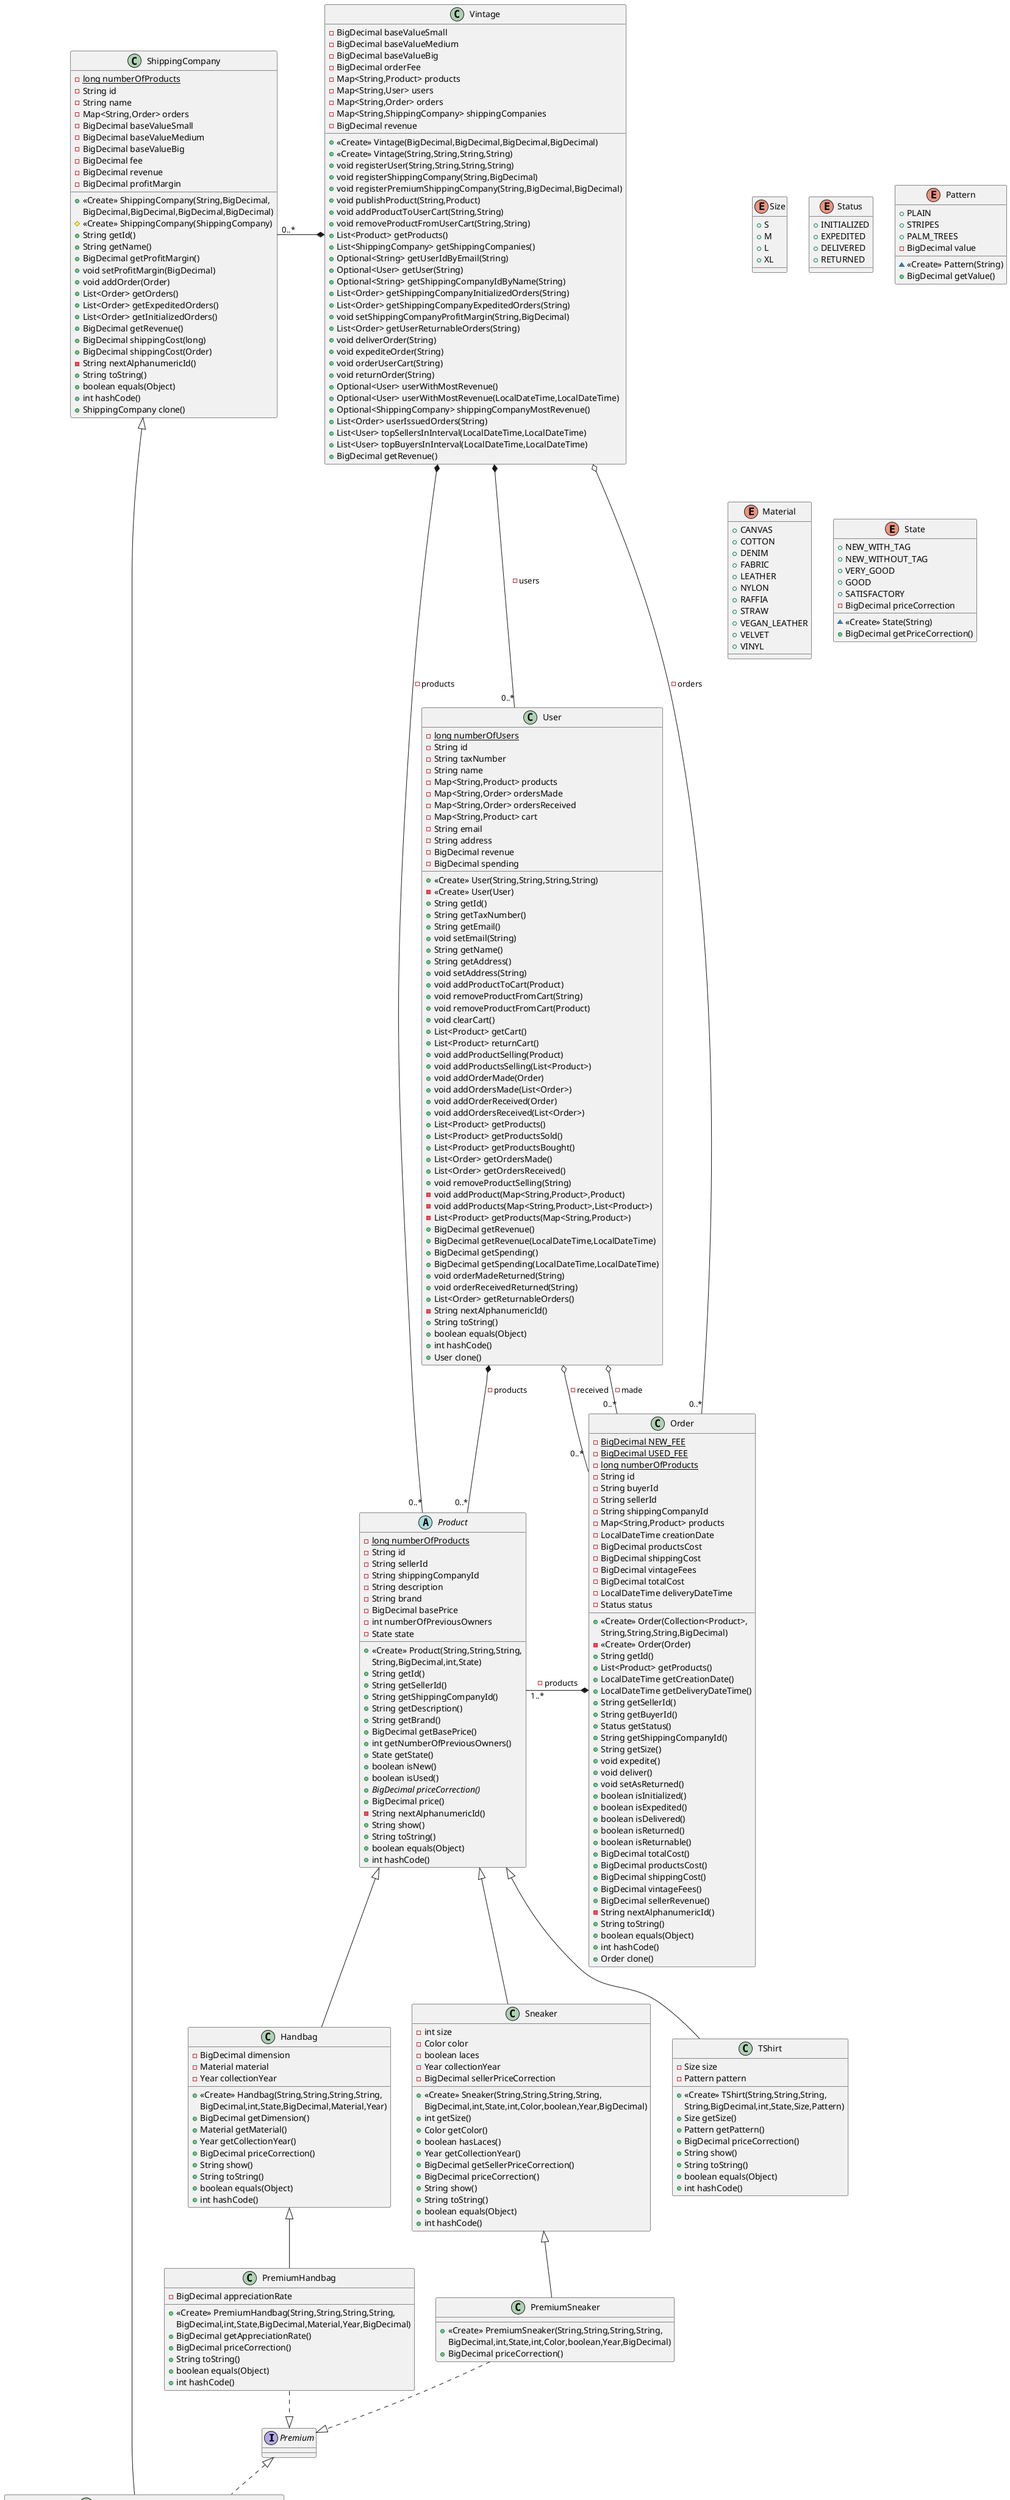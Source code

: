 @startuml
interface Premium {
}

class User {
- {static} long numberOfUsers
- String id
- String taxNumber
- String name
- Map<String,Product> products
- Map<String,Order> ordersMade
- Map<String,Order> ordersReceived
- Map<String,Product> cart
- String email
- String address
- BigDecimal revenue
- BigDecimal spending
+ <<Create>> User(String,String,String,String)
- <<Create>> User(User)
+ String getId()
+ String getTaxNumber()
+ String getEmail()
+ void setEmail(String)
+ String getName()
+ String getAddress()
+ void setAddress(String)
+ void addProductToCart(Product)
+ void removeProductFromCart(String)
+ void removeProductFromCart(Product)
+ void clearCart()
+ List<Product> getCart()
+ List<Product> returnCart()
+ void addProductSelling(Product)
+ void addProductsSelling(List<Product>)
+ void addOrderMade(Order)
+ void addOrdersMade(List<Order>)
+ void addOrderReceived(Order)
+ void addOrdersReceived(List<Order>)
+ List<Product> getProducts()
+ List<Product> getProductsSold()
+ List<Product> getProductsBought()
+ List<Order> getOrdersMade()
+ List<Order> getOrdersReceived()
+ void removeProductSelling(String)
- void addProduct(Map<String,Product>,Product)
- void addProducts(Map<String,Product>,List<Product>)
- List<Product> getProducts(Map<String,Product>)
+ BigDecimal getRevenue()
+ BigDecimal getRevenue(LocalDateTime,LocalDateTime)
+ BigDecimal getSpending()
+ BigDecimal getSpending(LocalDateTime,LocalDateTime)
+ void orderMadeReturned(String)
+ void orderReceivedReturned(String)
+ List<Order> getReturnableOrders()
- String nextAlphanumericId()
+ String toString()
+ boolean equals(Object)
+ int hashCode()
+ User clone()
}

class PremiumSneaker {
+ <<Create>> PremiumSneaker(String,String,String,String,
BigDecimal,int,State,int,Color,boolean,Year,BigDecimal)
+ BigDecimal priceCorrection()
}

class Vintage {
- BigDecimal baseValueSmall
- BigDecimal baseValueMedium
- BigDecimal baseValueBig
- BigDecimal orderFee
- Map<String,Product> products
- Map<String,User> users
- Map<String,Order> orders
- Map<String,ShippingCompany> shippingCompanies
- BigDecimal revenue
+ <<Create>> Vintage(BigDecimal,BigDecimal,BigDecimal,BigDecimal)
+ <<Create>> Vintage(String,String,String,String)
+ void registerUser(String,String,String,String)
+ void registerShippingCompany(String,BigDecimal)
+ void registerPremiumShippingCompany(String,BigDecimal,BigDecimal)
+ void publishProduct(String,Product)
+ void addProductToUserCart(String,String)
+ void removeProductFromUserCart(String,String)
+ List<Product> getProducts()
+ List<ShippingCompany> getShippingCompanies()
+ Optional<String> getUserIdByEmail(String)
+ Optional<User> getUser(String)
+ Optional<String> getShippingCompanyIdByName(String)
+ List<Order> getShippingCompanyInitializedOrders(String)
+ List<Order> getShippingCompanyExpeditedOrders(String)
+ void setShippingCompanyProfitMargin(String,BigDecimal)
+ List<Order> getUserReturnableOrders(String)
+ void deliverOrder(String)
+ void expediteOrder(String)
+ void orderUserCart(String)
+ void returnOrder(String)
+ Optional<User> userWithMostRevenue()
+ Optional<User> userWithMostRevenue(LocalDateTime,LocalDateTime)
+ Optional<ShippingCompany> shippingCompanyMostRevenue()
+ List<Order> userIssuedOrders(String)
+ List<User> topSellersInInterval(LocalDateTime,LocalDateTime)
+ List<User> topBuyersInInterval(LocalDateTime,LocalDateTime)
+ BigDecimal getRevenue()
}

enum Size {
+  S
+  M
+  L
+  XL
}

class Order {
- {static} BigDecimal NEW_FEE
- {static} BigDecimal USED_FEE
- {static} long numberOfProducts
- String id
- String buyerId
- String sellerId
- String shippingCompanyId
- Map<String,Product> products
- LocalDateTime creationDate
- BigDecimal productsCost
- BigDecimal shippingCost
- BigDecimal vintageFees
- BigDecimal totalCost
- LocalDateTime deliveryDateTime
- Status status
+ <<Create>> Order(Collection<Product>,
String,String,String,BigDecimal)
- <<Create>> Order(Order)
+ String getId()
+ List<Product> getProducts()
+ LocalDateTime getCreationDate()
+ LocalDateTime getDeliveryDateTime()
+ String getSellerId()
+ String getBuyerId()
+ Status getStatus()
+ String getShippingCompanyId()
+ String getSize()
+ void expedite()
+ void deliver()
+ void setAsReturned()
+ boolean isInitialized()
+ boolean isExpedited()
+ boolean isDelivered()
+ boolean isReturned()
+ boolean isReturnable()
+ BigDecimal totalCost()
+ BigDecimal productsCost()
+ BigDecimal shippingCost()
+ BigDecimal vintageFees()
+ BigDecimal sellerRevenue()
- String nextAlphanumericId()
+ String toString()
+ boolean equals(Object)
+ int hashCode()
+ Order clone()
}

enum Status {
+  INITIALIZED
+  EXPEDITED
+  DELIVERED
+  RETURNED
}

class TShirt {
- Size size
- Pattern pattern
+ <<Create>> TShirt(String,String,String,
String,BigDecimal,int,State,Size,Pattern)
+ Size getSize()
+ Pattern getPattern()
+ BigDecimal priceCorrection()
+ String show()
+ String toString()
+ boolean equals(Object)
+ int hashCode()
}

enum Pattern {
+  PLAIN
+  STRIPES
+  PALM_TREES
- BigDecimal value
~ <<Create>> Pattern(String)
+ BigDecimal getValue()
}

class ShippingCompany {
- {static} long numberOfProducts
- String id
- String name
- Map<String,Order> orders
- BigDecimal baseValueSmall
- BigDecimal baseValueMedium
- BigDecimal baseValueBig
- BigDecimal fee
- BigDecimal revenue
- BigDecimal profitMargin
+ <<Create>> ShippingCompany(String,BigDecimal,
BigDecimal,BigDecimal,BigDecimal,BigDecimal)
# <<Create>> ShippingCompany(ShippingCompany)
+ String getId()
+ String getName()
+ BigDecimal getProfitMargin()
+ void setProfitMargin(BigDecimal)
+ void addOrder(Order)
+ List<Order> getOrders()
+ List<Order> getExpeditedOrders()
+ List<Order> getInitializedOrders()
+ BigDecimal getRevenue()
+ BigDecimal shippingCost(long)
+ BigDecimal shippingCost(Order)
- String nextAlphanumericId()
+ String toString()
+ boolean equals(Object)
+ int hashCode()
+ ShippingCompany clone()
}

class PremiumHandbag {
- BigDecimal appreciationRate
+ <<Create>> PremiumHandbag(String,String,String,String,
BigDecimal,int,State,BigDecimal,Material,Year,BigDecimal)
+ BigDecimal getAppreciationRate()
+ BigDecimal priceCorrection()
+ String toString()
+ boolean equals(Object)
+ int hashCode()
}

class PremiumShippingCompany {
- BigDecimal premiumTax
+ <<Create>> PremiumShippingCompany(String,BigDecimal,
BigDecimal,BigDecimal,BigDecimal,BigDecimal,BigDecimal)
+ <<Create>> PremiumShippingCompany(PremiumShippingCompany)
+ BigDecimal getPremiumTax()
+ void setPremiumTax(BigDecimal)
+ BigDecimal shippingCost(Order)
+ String toString()
+ boolean equals(Object)
+ int hashCode()
+ PremiumShippingCompany clone()
}

class Handbag {
- BigDecimal dimension
- Material material
- Year collectionYear
+ <<Create>> Handbag(String,String,String,String,
BigDecimal,int,State,BigDecimal,Material,Year)
+ BigDecimal getDimension()
+ Material getMaterial()
+ Year getCollectionYear()
+ BigDecimal priceCorrection()
+ String show()
+ String toString()
+ boolean equals(Object)
+ int hashCode()
}

enum Material {
+  CANVAS
+  COTTON
+  DENIM
+  FABRIC
+  LEATHER
+  NYLON
+  RAFFIA
+  STRAW
+  VEGAN_LEATHER
+  VELVET
+  VINYL
}

class Sneaker {
- int size
- Color color
- boolean laces
- Year collectionYear
- BigDecimal sellerPriceCorrection
+ <<Create>> Sneaker(String,String,String,String,
BigDecimal,int,State,int,Color,boolean,Year,BigDecimal)
+ int getSize()
+ Color getColor()
+ boolean hasLaces()
+ Year getCollectionYear()
+ BigDecimal getSellerPriceCorrection()
+ BigDecimal priceCorrection()
+ String show()
+ String toString()
+ boolean equals(Object)
+ int hashCode()
}

abstract class Product {
- {static} long numberOfProducts
- String id
- String sellerId
- String shippingCompanyId
- String description
- String brand
- BigDecimal basePrice
- int numberOfPreviousOwners
- State state
+ <<Create>> Product(String,String,String,
String,BigDecimal,int,State)
+ String getId()
+ String getSellerId()
+ String getShippingCompanyId()
+ String getDescription()
+ String getBrand()
+ BigDecimal getBasePrice()
+ int getNumberOfPreviousOwners()
+ State getState()
+ boolean isNew()
+ boolean isUsed()
+ {abstract}BigDecimal priceCorrection()
+ BigDecimal price()
- String nextAlphanumericId()
+ String show()
+ String toString()
+ boolean equals(Object)
+ int hashCode()
}

enum State {
+  NEW_WITH_TAG
+  NEW_WITHOUT_TAG
+  VERY_GOOD
+  GOOD
+  SATISFACTORY
- BigDecimal priceCorrection
~ <<Create>> State(String)
+ BigDecimal getPriceCorrection()
}


Sneaker <|-- PremiumSneaker
Product <|-- TShirt
Handbag <|-- PremiumHandbag
Premium <|.. PremiumShippingCompany
ShippingCompany <|-- PremiumShippingCompany
Product <|-- Handbag
Product <|-- Sneaker

Vintage *--- "0..*" User : - users
Vintage *---- "0..*" Product : - products
Vintage o---- "0..*" Order : - orders
Vintage *-left- "0..*" ShippingCompany

User *-- "0..*" Product : - products
User o-- "0..*" Order : - made
User o-- "0..*" Order : - received

Order *-left- "1..*" Product : - products

PremiumSneaker .down.|> Premium

PremiumHandbag .down.|> Premium

@enduml